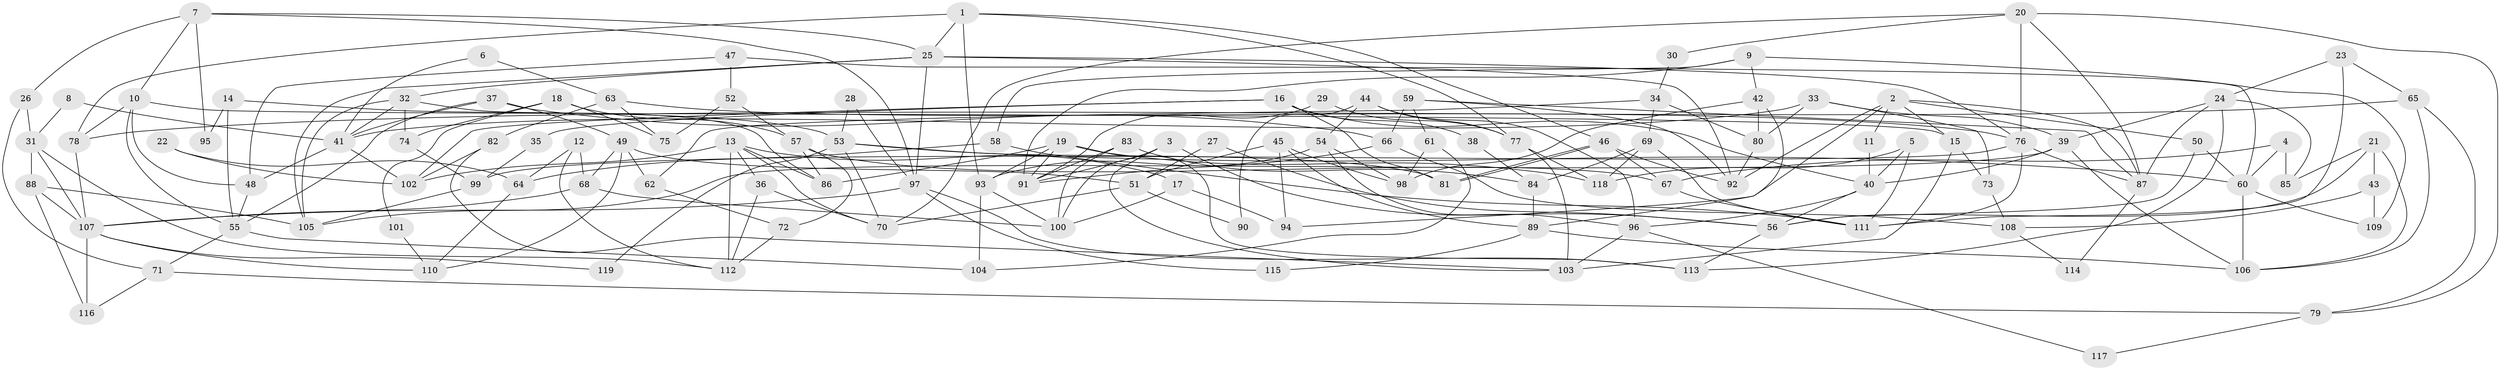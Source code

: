 // coarse degree distribution, {5: 0.1927710843373494, 6: 0.12048192771084337, 4: 0.21686746987951808, 3: 0.1686746987951807, 2: 0.12048192771084337, 8: 0.012048192771084338, 11: 0.012048192771084338, 9: 0.04819277108433735, 7: 0.08433734939759036, 10: 0.024096385542168676}
// Generated by graph-tools (version 1.1) at 2025/18/03/04/25 18:18:37]
// undirected, 119 vertices, 238 edges
graph export_dot {
graph [start="1"]
  node [color=gray90,style=filled];
  1;
  2;
  3;
  4;
  5;
  6;
  7;
  8;
  9;
  10;
  11;
  12;
  13;
  14;
  15;
  16;
  17;
  18;
  19;
  20;
  21;
  22;
  23;
  24;
  25;
  26;
  27;
  28;
  29;
  30;
  31;
  32;
  33;
  34;
  35;
  36;
  37;
  38;
  39;
  40;
  41;
  42;
  43;
  44;
  45;
  46;
  47;
  48;
  49;
  50;
  51;
  52;
  53;
  54;
  55;
  56;
  57;
  58;
  59;
  60;
  61;
  62;
  63;
  64;
  65;
  66;
  67;
  68;
  69;
  70;
  71;
  72;
  73;
  74;
  75;
  76;
  77;
  78;
  79;
  80;
  81;
  82;
  83;
  84;
  85;
  86;
  87;
  88;
  89;
  90;
  91;
  92;
  93;
  94;
  95;
  96;
  97;
  98;
  99;
  100;
  101;
  102;
  103;
  104;
  105;
  106;
  107;
  108;
  109;
  110;
  111;
  112;
  113;
  114;
  115;
  116;
  117;
  118;
  119;
  1 -- 25;
  1 -- 46;
  1 -- 77;
  1 -- 78;
  1 -- 93;
  2 -- 87;
  2 -- 50;
  2 -- 11;
  2 -- 15;
  2 -- 92;
  2 -- 94;
  3 -- 91;
  3 -- 100;
  3 -- 56;
  3 -- 103;
  4 -- 60;
  4 -- 85;
  4 -- 67;
  5 -- 111;
  5 -- 40;
  5 -- 118;
  6 -- 41;
  6 -- 63;
  7 -- 10;
  7 -- 97;
  7 -- 25;
  7 -- 26;
  7 -- 95;
  8 -- 41;
  8 -- 31;
  9 -- 42;
  9 -- 58;
  9 -- 91;
  9 -- 109;
  10 -- 15;
  10 -- 78;
  10 -- 48;
  10 -- 55;
  11 -- 40;
  12 -- 68;
  12 -- 112;
  12 -- 64;
  13 -- 17;
  13 -- 102;
  13 -- 36;
  13 -- 70;
  13 -- 86;
  13 -- 112;
  14 -- 53;
  14 -- 55;
  14 -- 95;
  15 -- 103;
  15 -- 73;
  16 -- 40;
  16 -- 81;
  16 -- 35;
  16 -- 38;
  16 -- 102;
  17 -- 94;
  17 -- 100;
  18 -- 57;
  18 -- 74;
  18 -- 75;
  18 -- 101;
  19 -- 118;
  19 -- 86;
  19 -- 91;
  19 -- 93;
  19 -- 113;
  20 -- 76;
  20 -- 87;
  20 -- 30;
  20 -- 70;
  20 -- 79;
  21 -- 106;
  21 -- 56;
  21 -- 43;
  21 -- 85;
  22 -- 64;
  22 -- 102;
  23 -- 24;
  23 -- 65;
  23 -- 111;
  24 -- 113;
  24 -- 87;
  24 -- 39;
  24 -- 85;
  25 -- 92;
  25 -- 32;
  25 -- 76;
  25 -- 97;
  25 -- 105;
  26 -- 31;
  26 -- 71;
  27 -- 51;
  27 -- 56;
  28 -- 53;
  28 -- 97;
  29 -- 91;
  29 -- 77;
  30 -- 34;
  31 -- 107;
  31 -- 112;
  31 -- 88;
  32 -- 105;
  32 -- 41;
  32 -- 74;
  32 -- 86;
  33 -- 41;
  33 -- 80;
  33 -- 39;
  33 -- 73;
  34 -- 69;
  34 -- 80;
  34 -- 62;
  35 -- 99;
  36 -- 70;
  36 -- 112;
  37 -- 66;
  37 -- 55;
  37 -- 41;
  37 -- 49;
  38 -- 84;
  39 -- 40;
  39 -- 105;
  39 -- 106;
  40 -- 56;
  40 -- 96;
  41 -- 48;
  41 -- 102;
  42 -- 89;
  42 -- 98;
  42 -- 80;
  43 -- 108;
  43 -- 109;
  44 -- 77;
  44 -- 96;
  44 -- 54;
  44 -- 90;
  45 -- 51;
  45 -- 89;
  45 -- 94;
  45 -- 98;
  46 -- 67;
  46 -- 81;
  46 -- 81;
  46 -- 92;
  47 -- 48;
  47 -- 60;
  47 -- 52;
  48 -- 55;
  49 -- 62;
  49 -- 51;
  49 -- 68;
  49 -- 110;
  50 -- 56;
  50 -- 60;
  51 -- 70;
  51 -- 90;
  52 -- 57;
  52 -- 75;
  53 -- 70;
  53 -- 60;
  53 -- 81;
  53 -- 119;
  54 -- 93;
  54 -- 96;
  54 -- 98;
  55 -- 71;
  55 -- 104;
  56 -- 113;
  57 -- 86;
  57 -- 67;
  57 -- 72;
  58 -- 64;
  58 -- 111;
  59 -- 61;
  59 -- 92;
  59 -- 66;
  59 -- 87;
  60 -- 106;
  60 -- 109;
  61 -- 98;
  61 -- 104;
  62 -- 72;
  63 -- 75;
  63 -- 82;
  63 -- 76;
  64 -- 110;
  65 -- 78;
  65 -- 79;
  65 -- 106;
  66 -- 91;
  66 -- 108;
  67 -- 111;
  68 -- 107;
  68 -- 100;
  69 -- 118;
  69 -- 111;
  69 -- 84;
  71 -- 79;
  71 -- 116;
  72 -- 112;
  73 -- 108;
  74 -- 99;
  76 -- 87;
  76 -- 99;
  76 -- 111;
  77 -- 103;
  77 -- 118;
  78 -- 107;
  79 -- 117;
  80 -- 92;
  82 -- 103;
  82 -- 102;
  83 -- 100;
  83 -- 91;
  83 -- 84;
  84 -- 89;
  87 -- 114;
  88 -- 105;
  88 -- 107;
  88 -- 116;
  89 -- 106;
  89 -- 115;
  93 -- 100;
  93 -- 104;
  96 -- 103;
  96 -- 117;
  97 -- 107;
  97 -- 113;
  97 -- 115;
  99 -- 105;
  101 -- 110;
  107 -- 116;
  107 -- 110;
  107 -- 119;
  108 -- 114;
}
